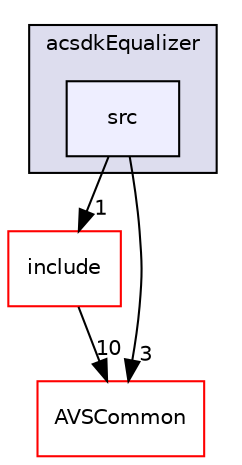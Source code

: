 digraph "/workplace/avs-device-sdk/capabilities/Equalizer/acsdkEqualizer/src" {
  compound=true
  node [ fontsize="10", fontname="Helvetica"];
  edge [ labelfontsize="10", labelfontname="Helvetica"];
  subgraph clusterdir_4307b1d6713110c6a1e815149f665aa1 {
    graph [ bgcolor="#ddddee", pencolor="black", label="acsdkEqualizer" fontname="Helvetica", fontsize="10", URL="dir_4307b1d6713110c6a1e815149f665aa1.html"]
  dir_be40f738922d6d7e86c9f3f122c91c05 [shape=box, label="src", style="filled", fillcolor="#eeeeff", pencolor="black", URL="dir_be40f738922d6d7e86c9f3f122c91c05.html"];
  }
  dir_049e8ab655f5d128d18b571dc28774ac [shape=box label="include" fillcolor="white" style="filled" color="red" URL="dir_049e8ab655f5d128d18b571dc28774ac.html"];
  dir_13e65effb2bde530b17b3d5eefcd0266 [shape=box label="AVSCommon" fillcolor="white" style="filled" color="red" URL="dir_13e65effb2bde530b17b3d5eefcd0266.html"];
  dir_049e8ab655f5d128d18b571dc28774ac->dir_13e65effb2bde530b17b3d5eefcd0266 [headlabel="10", labeldistance=1.5 headhref="dir_000312_000017.html"];
  dir_be40f738922d6d7e86c9f3f122c91c05->dir_049e8ab655f5d128d18b571dc28774ac [headlabel="1", labeldistance=1.5 headhref="dir_000314_000312.html"];
  dir_be40f738922d6d7e86c9f3f122c91c05->dir_13e65effb2bde530b17b3d5eefcd0266 [headlabel="3", labeldistance=1.5 headhref="dir_000314_000017.html"];
}
